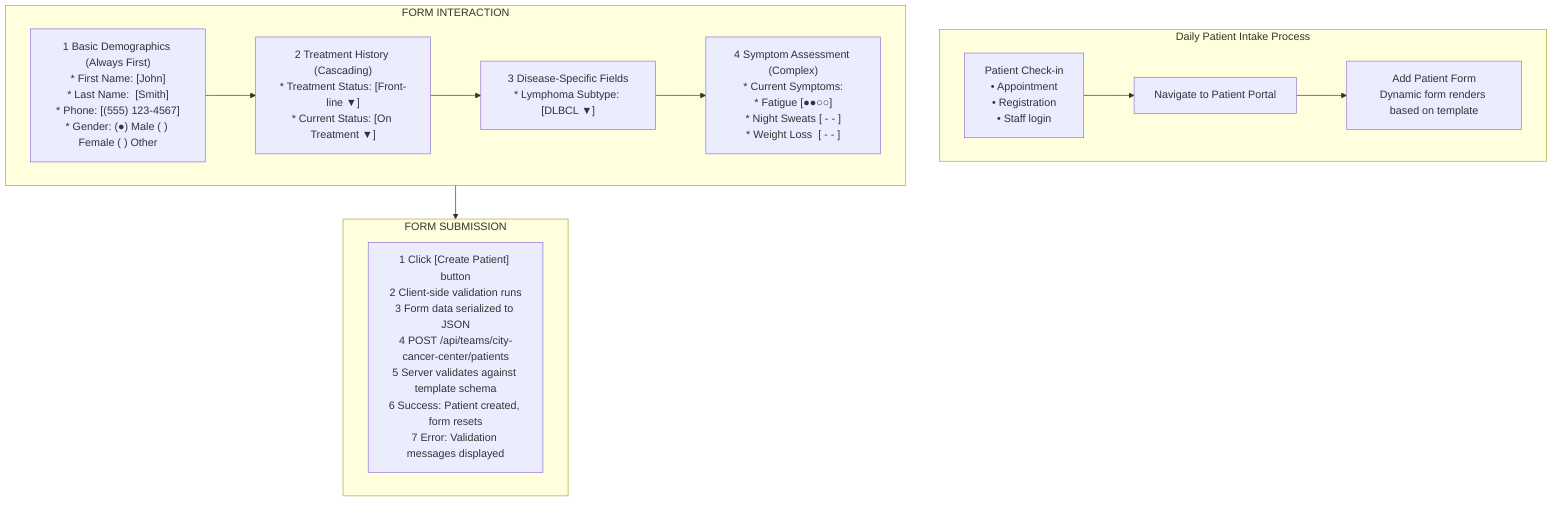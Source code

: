 flowchart TD
 subgraph subGraph0["Daily Patient Intake Process"]
        C3["Add Patient Form<br>Dynamic form renders based on template"]
        C2["Navigate to Patient Portal"]
        C1["Patient Check-in<br>• Appointment<br>• Registration<br>• Staff login"]
  end
 subgraph subGraph1["FORM INTERACTION"]
        C7["4 Symptom Assessment (Complex)<br/>* Current Symptoms:<br/>* Fatigue [●●○○]<br/>* Night Sweats [ - - ]<br>* Weight Loss  [ - - ]"]
        C6["3 Disease-Specific Fields<br/>* Lymphoma Subtype: [DLBCL ▼]"]
        C5["2 Treatment History (Cascading)<br>* Treatment Status: [Front-line ▼]<br>* Current Status: [On Treatment ▼]"]
        C4["1 Basic Demographics (Always First)<br>* First Name: [John]<br>* Last Name:  [Smith]<br>* Phone: [(555) 123-4567]<br>* Gender: (●) Male ( ) Female ( ) Other"]
  end
 subgraph subGraph2["FORM SUBMISSION"]
        C8["1 Click [Create Patient] button<br>2 Client-side validation runs<br>3 Form data serialized to JSON<br>4 POST /api/teams/city-cancer-center/patients<br>5 Server validates against template schema<br>6 Success: Patient created, form resets<br>7 Error: Validation messages displayed"]
  end
    C1 --> C2
    C2 --> C3
    C4 --> C5
    C5 --> C6
    C6 --> C7
    subGraph1 --> subGraph2